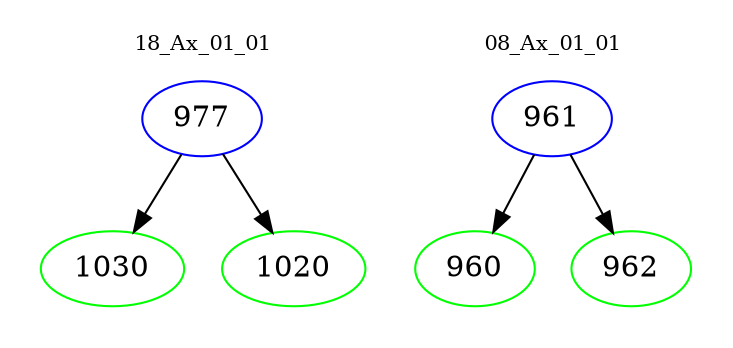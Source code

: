 digraph{
subgraph cluster_0 {
color = white
label = "18_Ax_01_01";
fontsize=10;
T0_977 [label="977", color="blue"]
T0_977 -> T0_1030 [color="black"]
T0_1030 [label="1030", color="green"]
T0_977 -> T0_1020 [color="black"]
T0_1020 [label="1020", color="green"]
}
subgraph cluster_1 {
color = white
label = "08_Ax_01_01";
fontsize=10;
T1_961 [label="961", color="blue"]
T1_961 -> T1_960 [color="black"]
T1_960 [label="960", color="green"]
T1_961 -> T1_962 [color="black"]
T1_962 [label="962", color="green"]
}
}
